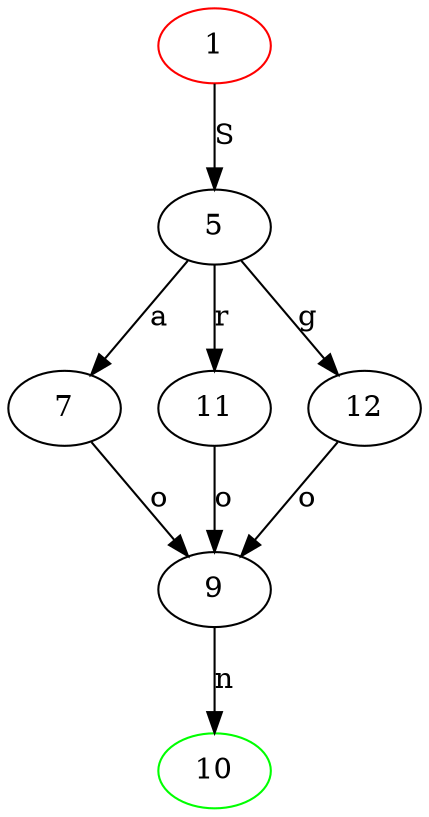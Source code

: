 digraph {
	1 [color="red"]
	1 -> 5 [label="S"]
	5 -> 7 [label="a"]
	7 -> 9 [label="o"]
	10 [color="green"]
	9 -> 10 [label="n"]
	10 [color="green"]
	5 -> 11 [label="r"]
	11 -> 9 [label="o"]
	5 -> 12 [label="g"]
	12 -> 9 [label="o"]
}